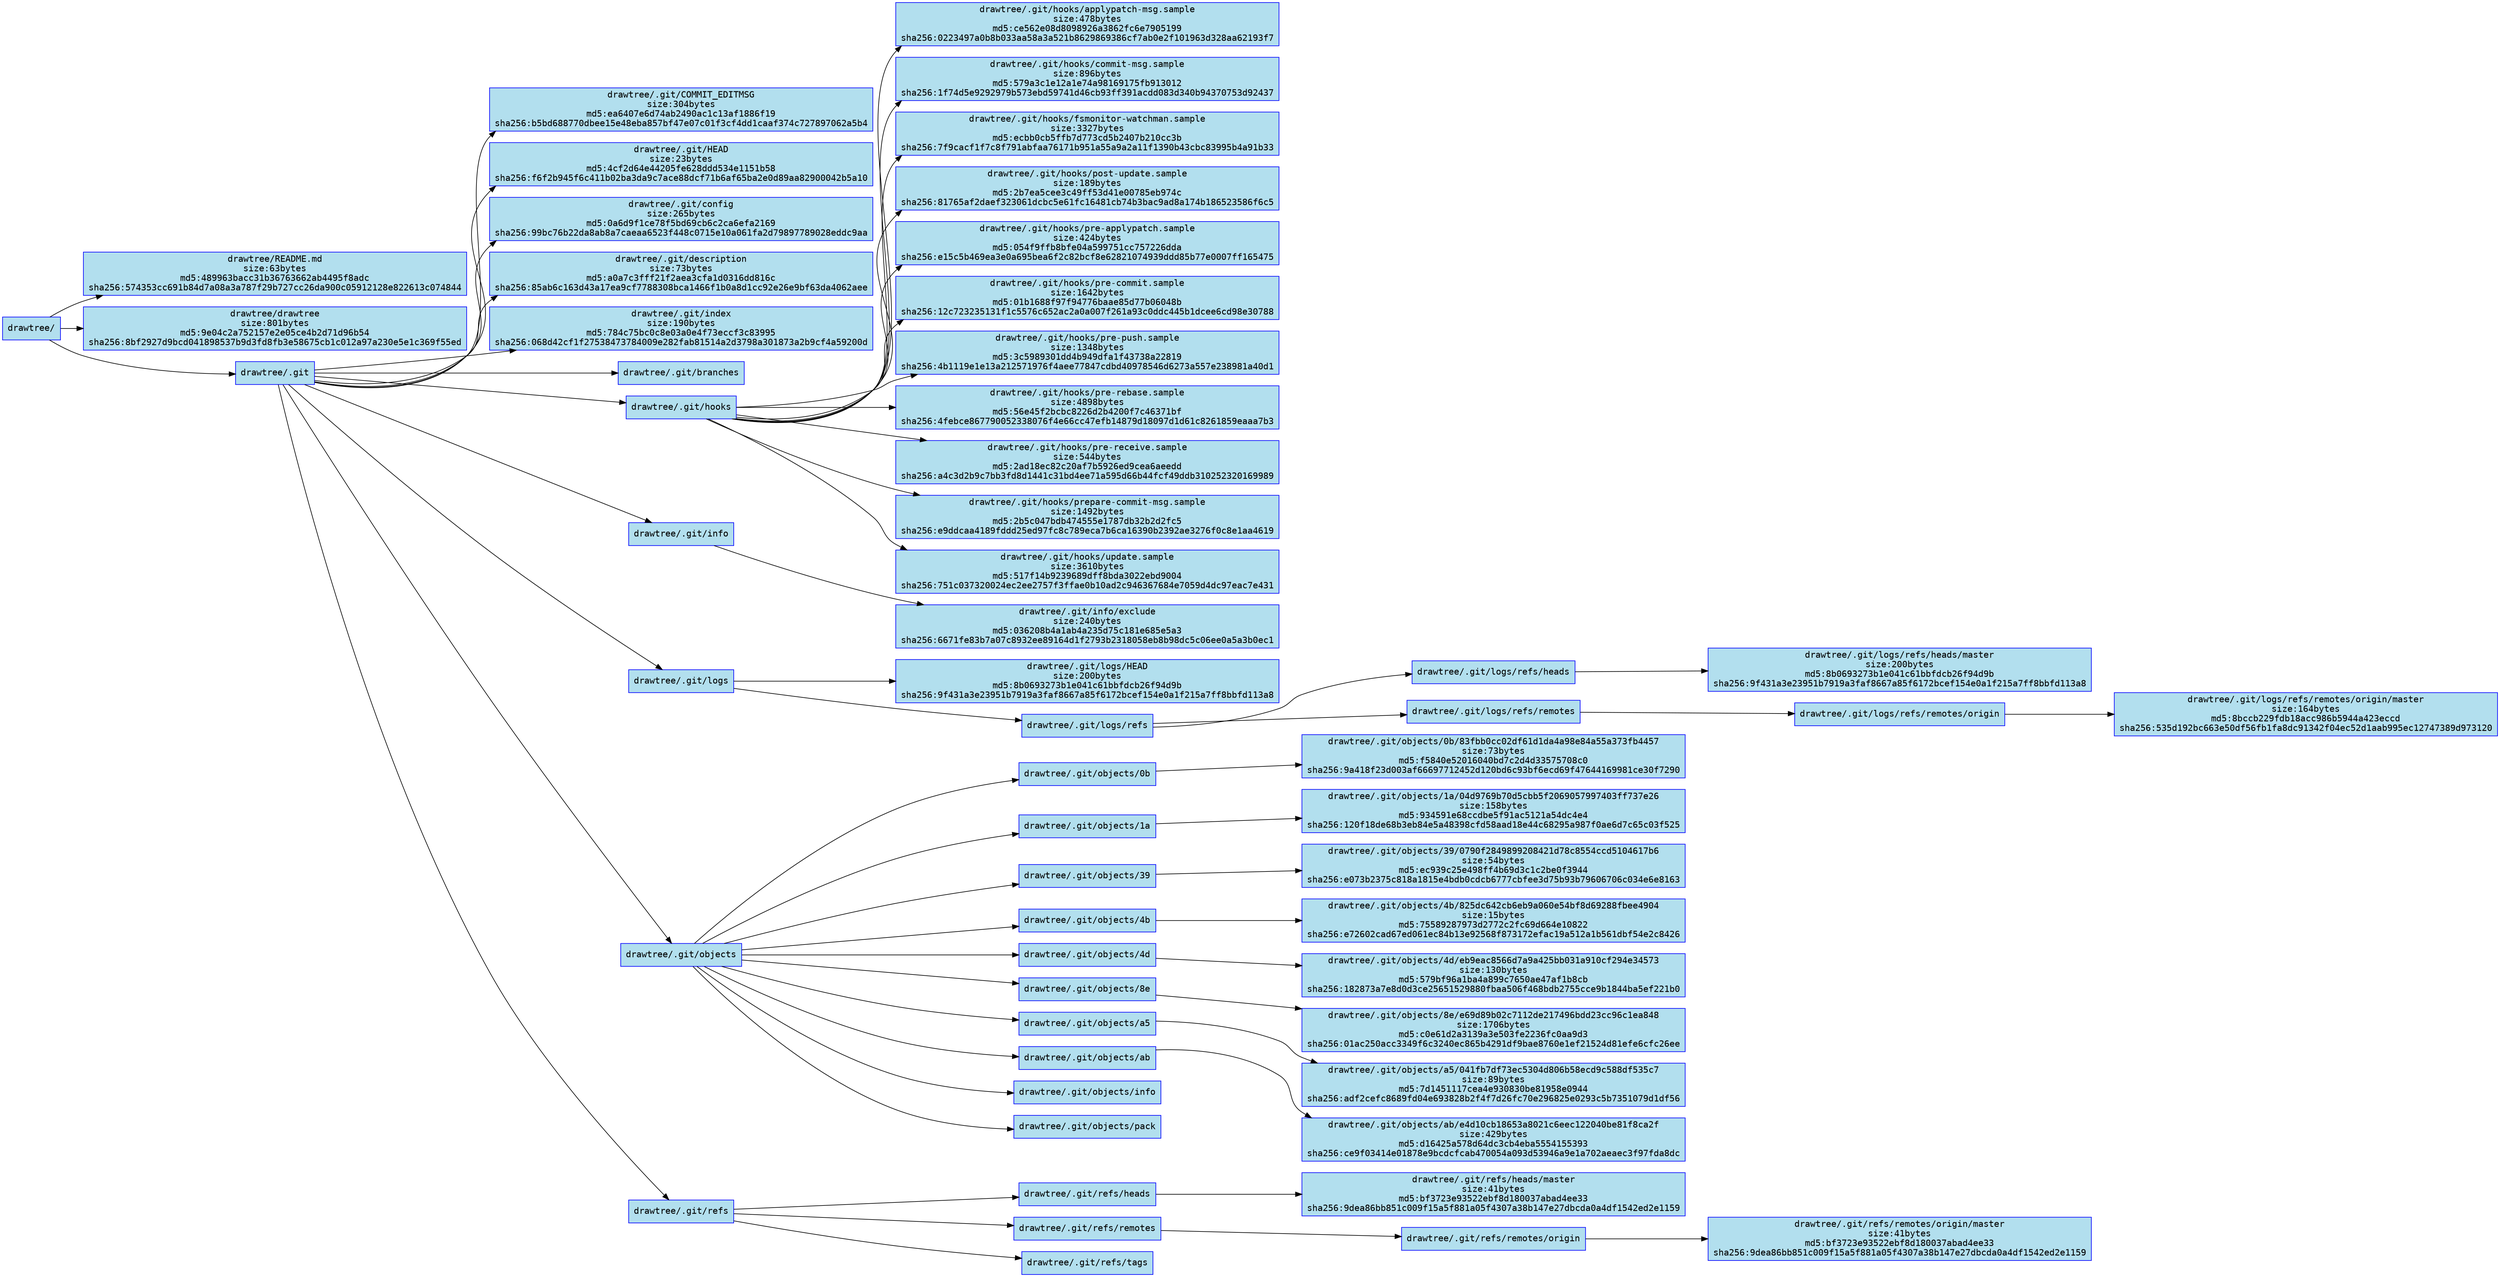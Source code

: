 digraph unix {
overlap=false;
rankdir=LR;
node [color=blue, style=filled, fillcolor=lightblue2, shape=box, fontname=Consolas];
"drawtree/" -> "drawtree/README.md\nsize:63bytes\nmd5:489963bacc31b36763662ab4495f8adc\nsha256:574353cc691b84d7a08a3a787f29b727cc26da900c05912128e822613c074844";
"drawtree/" -> "drawtree/drawtree\nsize:801bytes\nmd5:9e04c2a752157e2e05ce4b2d71d96b54\nsha256:8bf2927d9bcd041898537b9d3fd8fb3e58675cb1c012a97a230e5e1c369f55ed";
"drawtree/" -> "drawtree/.git";
"drawtree/.git" -> "drawtree/.git/COMMIT_EDITMSG\nsize:304bytes\nmd5:ea6407e6d74ab2490ac1c13af1886f19\nsha256:b5bd688770dbee15e48eba857bf47e07c01f3cf4dd1caaf374c727897062a5b4";
"drawtree/.git" -> "drawtree/.git/HEAD\nsize:23bytes\nmd5:4cf2d64e44205fe628ddd534e1151b58\nsha256:f6f2b945f6c411b02ba3da9c7ace88dcf71b6af65ba2e0d89aa82900042b5a10";
"drawtree/.git" -> "drawtree/.git/config\nsize:265bytes\nmd5:0a6d9f1ce78f5bd69cb6c2ca6efa2169\nsha256:99bc76b22da8ab8a7caeaa6523f448c0715e10a061fa2d79897789028eddc9aa";
"drawtree/.git" -> "drawtree/.git/description\nsize:73bytes\nmd5:a0a7c3fff21f2aea3cfa1d0316dd816c\nsha256:85ab6c163d43a17ea9cf7788308bca1466f1b0a8d1cc92e26e9bf63da4062aee";
"drawtree/.git" -> "drawtree/.git/index\nsize:190bytes\nmd5:784c75bc0c8e03a0e4f73eccf3c83995\nsha256:068d42cf1f27538473784009e282fab81514a2d3798a301873a2b9cf4a59200d";
"drawtree/.git" -> "drawtree/.git/branches";
"drawtree/.git" -> "drawtree/.git/hooks";
"drawtree/.git/hooks" -> "drawtree/.git/hooks/applypatch-msg.sample\nsize:478bytes\nmd5:ce562e08d8098926a3862fc6e7905199\nsha256:0223497a0b8b033aa58a3a521b8629869386cf7ab0e2f101963d328aa62193f7";
"drawtree/.git/hooks" -> "drawtree/.git/hooks/commit-msg.sample\nsize:896bytes\nmd5:579a3c1e12a1e74a98169175fb913012\nsha256:1f74d5e9292979b573ebd59741d46cb93ff391acdd083d340b94370753d92437";
"drawtree/.git/hooks" -> "drawtree/.git/hooks/fsmonitor-watchman.sample\nsize:3327bytes\nmd5:ecbb0cb5ffb7d773cd5b2407b210cc3b\nsha256:7f9cacf1f7c8f791abfaa76171b951a55a9a2a11f1390b43cbc83995b4a91b33";
"drawtree/.git/hooks" -> "drawtree/.git/hooks/post-update.sample\nsize:189bytes\nmd5:2b7ea5cee3c49ff53d41e00785eb974c\nsha256:81765af2daef323061dcbc5e61fc16481cb74b3bac9ad8a174b186523586f6c5";
"drawtree/.git/hooks" -> "drawtree/.git/hooks/pre-applypatch.sample\nsize:424bytes\nmd5:054f9ffb8bfe04a599751cc757226dda\nsha256:e15c5b469ea3e0a695bea6f2c82bcf8e62821074939ddd85b77e0007ff165475";
"drawtree/.git/hooks" -> "drawtree/.git/hooks/pre-commit.sample\nsize:1642bytes\nmd5:01b1688f97f94776baae85d77b06048b\nsha256:12c723235131f1c5576c652ac2a0a007f261a93c0ddc445b1dcee6cd98e30788";
"drawtree/.git/hooks" -> "drawtree/.git/hooks/pre-push.sample\nsize:1348bytes\nmd5:3c5989301dd4b949dfa1f43738a22819\nsha256:4b1119e1e13a212571976f4aee77847cdbd40978546d6273a557e238981a40d1";
"drawtree/.git/hooks" -> "drawtree/.git/hooks/pre-rebase.sample\nsize:4898bytes\nmd5:56e45f2bcbc8226d2b4200f7c46371bf\nsha256:4febce867790052338076f4e66cc47efb14879d18097d1d61c8261859eaaa7b3";
"drawtree/.git/hooks" -> "drawtree/.git/hooks/pre-receive.sample\nsize:544bytes\nmd5:2ad18ec82c20af7b5926ed9cea6aeedd\nsha256:a4c3d2b9c7bb3fd8d1441c31bd4ee71a595d66b44fcf49ddb310252320169989";
"drawtree/.git/hooks" -> "drawtree/.git/hooks/prepare-commit-msg.sample\nsize:1492bytes\nmd5:2b5c047bdb474555e1787db32b2d2fc5\nsha256:e9ddcaa4189fddd25ed97fc8c789eca7b6ca16390b2392ae3276f0c8e1aa4619";
"drawtree/.git/hooks" -> "drawtree/.git/hooks/update.sample\nsize:3610bytes\nmd5:517f14b9239689dff8bda3022ebd9004\nsha256:751c037320024ec2ee2757f3ffae0b10ad2c946367684e7059d4dc97eac7e431";
"drawtree/.git" -> "drawtree/.git/info";
"drawtree/.git/info" -> "drawtree/.git/info/exclude\nsize:240bytes\nmd5:036208b4a1ab4a235d75c181e685e5a3\nsha256:6671fe83b7a07c8932ee89164d1f2793b2318058eb8b98dc5c06ee0a5a3b0ec1";
"drawtree/.git" -> "drawtree/.git/logs";
"drawtree/.git/logs" -> "drawtree/.git/logs/HEAD\nsize:200bytes\nmd5:8b0693273b1e041c61bbfdcb26f94d9b\nsha256:9f431a3e23951b7919a3faf8667a85f6172bcef154e0a1f215a7ff8bbfd113a8";
"drawtree/.git/logs" -> "drawtree/.git/logs/refs";
"drawtree/.git/logs/refs" -> "drawtree/.git/logs/refs/heads";
"drawtree/.git/logs/refs/heads" -> "drawtree/.git/logs/refs/heads/master\nsize:200bytes\nmd5:8b0693273b1e041c61bbfdcb26f94d9b\nsha256:9f431a3e23951b7919a3faf8667a85f6172bcef154e0a1f215a7ff8bbfd113a8";
"drawtree/.git/logs/refs" -> "drawtree/.git/logs/refs/remotes";
"drawtree/.git/logs/refs/remotes" -> "drawtree/.git/logs/refs/remotes/origin";
"drawtree/.git/logs/refs/remotes/origin" -> "drawtree/.git/logs/refs/remotes/origin/master\nsize:164bytes\nmd5:8bccb229fdb18acc986b5944a423eccd\nsha256:535d192bc663e50df56fb1fa8dc91342f04ec52d1aab995ec12747389d973120";
"drawtree/.git" -> "drawtree/.git/objects";
"drawtree/.git/objects" -> "drawtree/.git/objects/0b";
"drawtree/.git/objects/0b" -> "drawtree/.git/objects/0b/83fbb0cc02df61d1da4a98e84a55a373fb4457\nsize:73bytes\nmd5:f5840e52016040bd7c2d4d33575708c0\nsha256:9a418f23d003af66697712452d120bd6c93bf6ecd69f47644169981ce30f7290";
"drawtree/.git/objects" -> "drawtree/.git/objects/1a";
"drawtree/.git/objects/1a" -> "drawtree/.git/objects/1a/04d9769b70d5cbb5f2069057997403ff737e26\nsize:158bytes\nmd5:934591e68ccdbe5f91ac5121a54dc4e4\nsha256:120f18de68b3eb84e5a48398cfd58aad18e44c68295a987f0ae6d7c65c03f525";
"drawtree/.git/objects" -> "drawtree/.git/objects/39";
"drawtree/.git/objects/39" -> "drawtree/.git/objects/39/0790f2849899208421d78c8554ccd5104617b6\nsize:54bytes\nmd5:ec939c25e498ff4b69d3c1c2be0f3944\nsha256:e073b2375c818a1815e4bdb0cdcb6777cbfee3d75b93b79606706c034e6e8163";
"drawtree/.git/objects" -> "drawtree/.git/objects/4b";
"drawtree/.git/objects/4b" -> "drawtree/.git/objects/4b/825dc642cb6eb9a060e54bf8d69288fbee4904\nsize:15bytes\nmd5:75589287973d2772c2fc69d664e10822\nsha256:e72602cad67ed061ec84b13e92568f873172efac19a512a1b561dbf54e2c8426";
"drawtree/.git/objects" -> "drawtree/.git/objects/4d";
"drawtree/.git/objects/4d" -> "drawtree/.git/objects/4d/eb9eac8566d7a9a425bb031a910cf294e34573\nsize:130bytes\nmd5:579bf96a1ba4a899c7650ae47af1b8cb\nsha256:182873a7e8d0d3ce25651529880fbaa506f468bdb2755cce9b1844ba5ef221b0";
"drawtree/.git/objects" -> "drawtree/.git/objects/8e";
"drawtree/.git/objects/8e" -> "drawtree/.git/objects/8e/e69d89b02c7112de217496bdd23cc96c1ea848\nsize:1706bytes\nmd5:c0e61d2a3139a3e503fe2236fc0aa9d3\nsha256:01ac250acc3349f6c3240ec865b4291df9bae8760e1ef21524d81efe6cfc26ee";
"drawtree/.git/objects" -> "drawtree/.git/objects/a5";
"drawtree/.git/objects/a5" -> "drawtree/.git/objects/a5/041fb7df73ec5304d806b58ecd9c588df535c7\nsize:89bytes\nmd5:7d1451117cea4e930830be81958e0944\nsha256:adf2cefc8689fd04e693828b2f4f7d26fc70e296825e0293c5b7351079d1df56";
"drawtree/.git/objects" -> "drawtree/.git/objects/ab";
"drawtree/.git/objects/ab" -> "drawtree/.git/objects/ab/e4d10cb18653a8021c6eec122040be81f8ca2f\nsize:429bytes\nmd5:d16425a578d64dc3cb4eba5554155393\nsha256:ce9f03414e01878e9bcdcfcab470054a093d53946a9e1a702aeaec3f97fda8dc";
"drawtree/.git/objects" -> "drawtree/.git/objects/info";
"drawtree/.git/objects" -> "drawtree/.git/objects/pack";
"drawtree/.git" -> "drawtree/.git/refs";
"drawtree/.git/refs" -> "drawtree/.git/refs/heads";
"drawtree/.git/refs/heads" -> "drawtree/.git/refs/heads/master\nsize:41bytes\nmd5:bf3723e93522ebf8d180037abad4ee33\nsha256:9dea86bb851c009f15a5f881a05f4307a38b147e27dbcda0a4df1542ed2e1159";
"drawtree/.git/refs" -> "drawtree/.git/refs/remotes";
"drawtree/.git/refs/remotes" -> "drawtree/.git/refs/remotes/origin";
"drawtree/.git/refs/remotes/origin" -> "drawtree/.git/refs/remotes/origin/master\nsize:41bytes\nmd5:bf3723e93522ebf8d180037abad4ee33\nsha256:9dea86bb851c009f15a5f881a05f4307a38b147e27dbcda0a4df1542ed2e1159";
"drawtree/.git/refs" -> "drawtree/.git/refs/tags";
}
